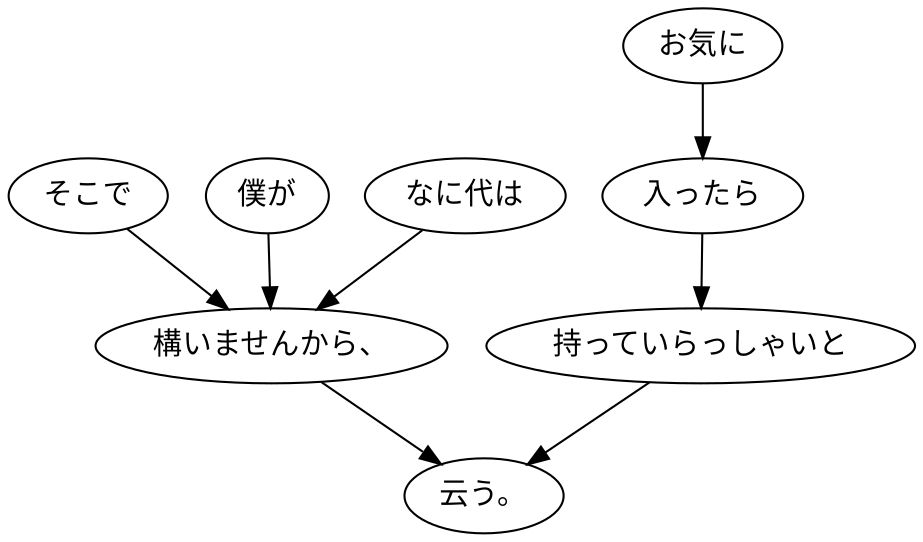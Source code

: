 digraph graph8684 {
	node0 [label="そこで"];
	node1 [label="僕が"];
	node2 [label="なに代は"];
	node3 [label="構いませんから、"];
	node4 [label="お気に"];
	node5 [label="入ったら"];
	node6 [label="持っていらっしゃいと"];
	node7 [label="云う。"];
	node0 -> node3;
	node1 -> node3;
	node2 -> node3;
	node3 -> node7;
	node4 -> node5;
	node5 -> node6;
	node6 -> node7;
}
